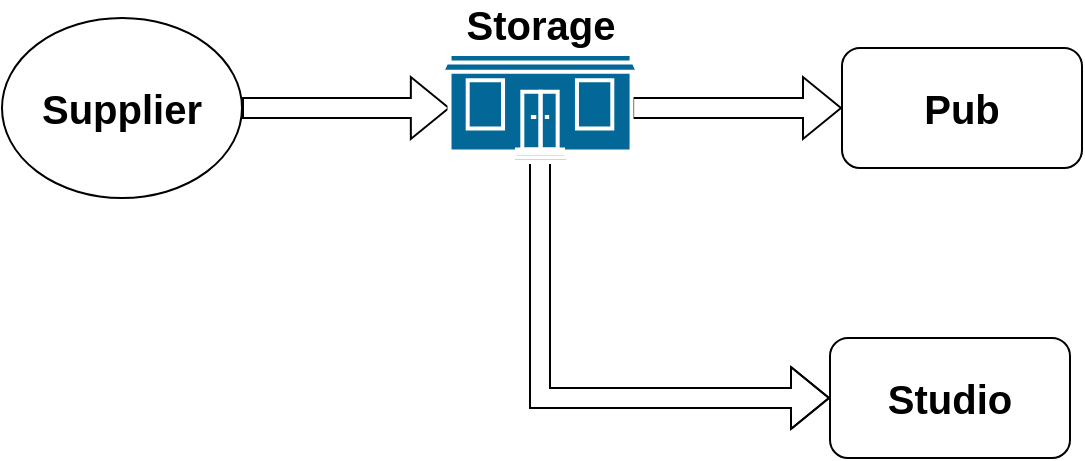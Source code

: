 <mxfile version="12.5.5" type="github">
  <diagram id="5PWfzPO6Jx__woqUqDD8" name="第 1 页">
    <mxGraphModel dx="1422" dy="775" grid="1" gridSize="10" guides="1" tooltips="1" connect="1" arrows="1" fold="1" page="1" pageScale="1" pageWidth="1169" pageHeight="827" math="0" shadow="0">
      <root>
        <mxCell id="0"/>
        <mxCell id="1" parent="0"/>
        <mxCell id="IvzAqMO07szKVlFFw1jY-17" style="edgeStyle=none;shape=flexArrow;rounded=0;orthogonalLoop=1;jettySize=auto;html=1;exitX=1;exitY=0.5;exitDx=0;exitDy=0;entryX=0.04;entryY=0.5;entryDx=0;entryDy=0;entryPerimeter=0;" edge="1" parent="1" source="IvzAqMO07szKVlFFw1jY-4" target="IvzAqMO07szKVlFFw1jY-5">
          <mxGeometry relative="1" as="geometry"/>
        </mxCell>
        <mxCell id="IvzAqMO07szKVlFFw1jY-4" value="&lt;b&gt;&lt;font style=&quot;font-size: 20px&quot;&gt;Supplier&lt;/font&gt;&lt;/b&gt;" style="ellipse;whiteSpace=wrap;html=1;" vertex="1" parent="1">
          <mxGeometry x="110" y="110" width="120" height="90" as="geometry"/>
        </mxCell>
        <mxCell id="IvzAqMO07szKVlFFw1jY-15" style="edgeStyle=none;shape=flexArrow;rounded=0;orthogonalLoop=1;jettySize=auto;html=1;exitX=0.97;exitY=0.5;exitDx=0;exitDy=0;exitPerimeter=0;entryX=0;entryY=0.5;entryDx=0;entryDy=0;" edge="1" parent="1" source="IvzAqMO07szKVlFFw1jY-5" target="IvzAqMO07szKVlFFw1jY-13">
          <mxGeometry relative="1" as="geometry"/>
        </mxCell>
        <mxCell id="IvzAqMO07szKVlFFw1jY-22" style="edgeStyle=orthogonalEdgeStyle;shape=flexArrow;rounded=0;orthogonalLoop=1;jettySize=auto;html=1;exitX=0.5;exitY=1;exitDx=0;exitDy=0;exitPerimeter=0;entryX=0;entryY=0.5;entryDx=0;entryDy=0;" edge="1" parent="1" source="IvzAqMO07szKVlFFw1jY-5" target="IvzAqMO07szKVlFFw1jY-19">
          <mxGeometry relative="1" as="geometry"/>
        </mxCell>
        <mxCell id="IvzAqMO07szKVlFFw1jY-5" value="&lt;b&gt;&lt;font style=&quot;font-size: 20px&quot;&gt;Storage&lt;/font&gt;&lt;/b&gt;" style="shape=mxgraph.cisco.buildings.small_business;html=1;dashed=0;fillColor=#036897;strokeColor=#ffffff;strokeWidth=2;verticalLabelPosition=top;verticalAlign=bottom;align=center;horizontal=1;labelPosition=center;" vertex="1" parent="1">
          <mxGeometry x="330" y="128" width="98" height="54" as="geometry"/>
        </mxCell>
        <mxCell id="IvzAqMO07szKVlFFw1jY-13" value="&lt;font style=&quot;font-size: 20px&quot;&gt;Pub&lt;/font&gt;" style="rounded=1;whiteSpace=wrap;html=1;fontStyle=1" vertex="1" parent="1">
          <mxGeometry x="530" y="125" width="120" height="60" as="geometry"/>
        </mxCell>
        <mxCell id="IvzAqMO07szKVlFFw1jY-19" value="&lt;font style=&quot;font-size: 20px&quot;&gt;Studio&lt;/font&gt;" style="rounded=1;whiteSpace=wrap;html=1;fontStyle=1" vertex="1" parent="1">
          <mxGeometry x="524" y="270" width="120" height="60" as="geometry"/>
        </mxCell>
      </root>
    </mxGraphModel>
  </diagram>
</mxfile>
